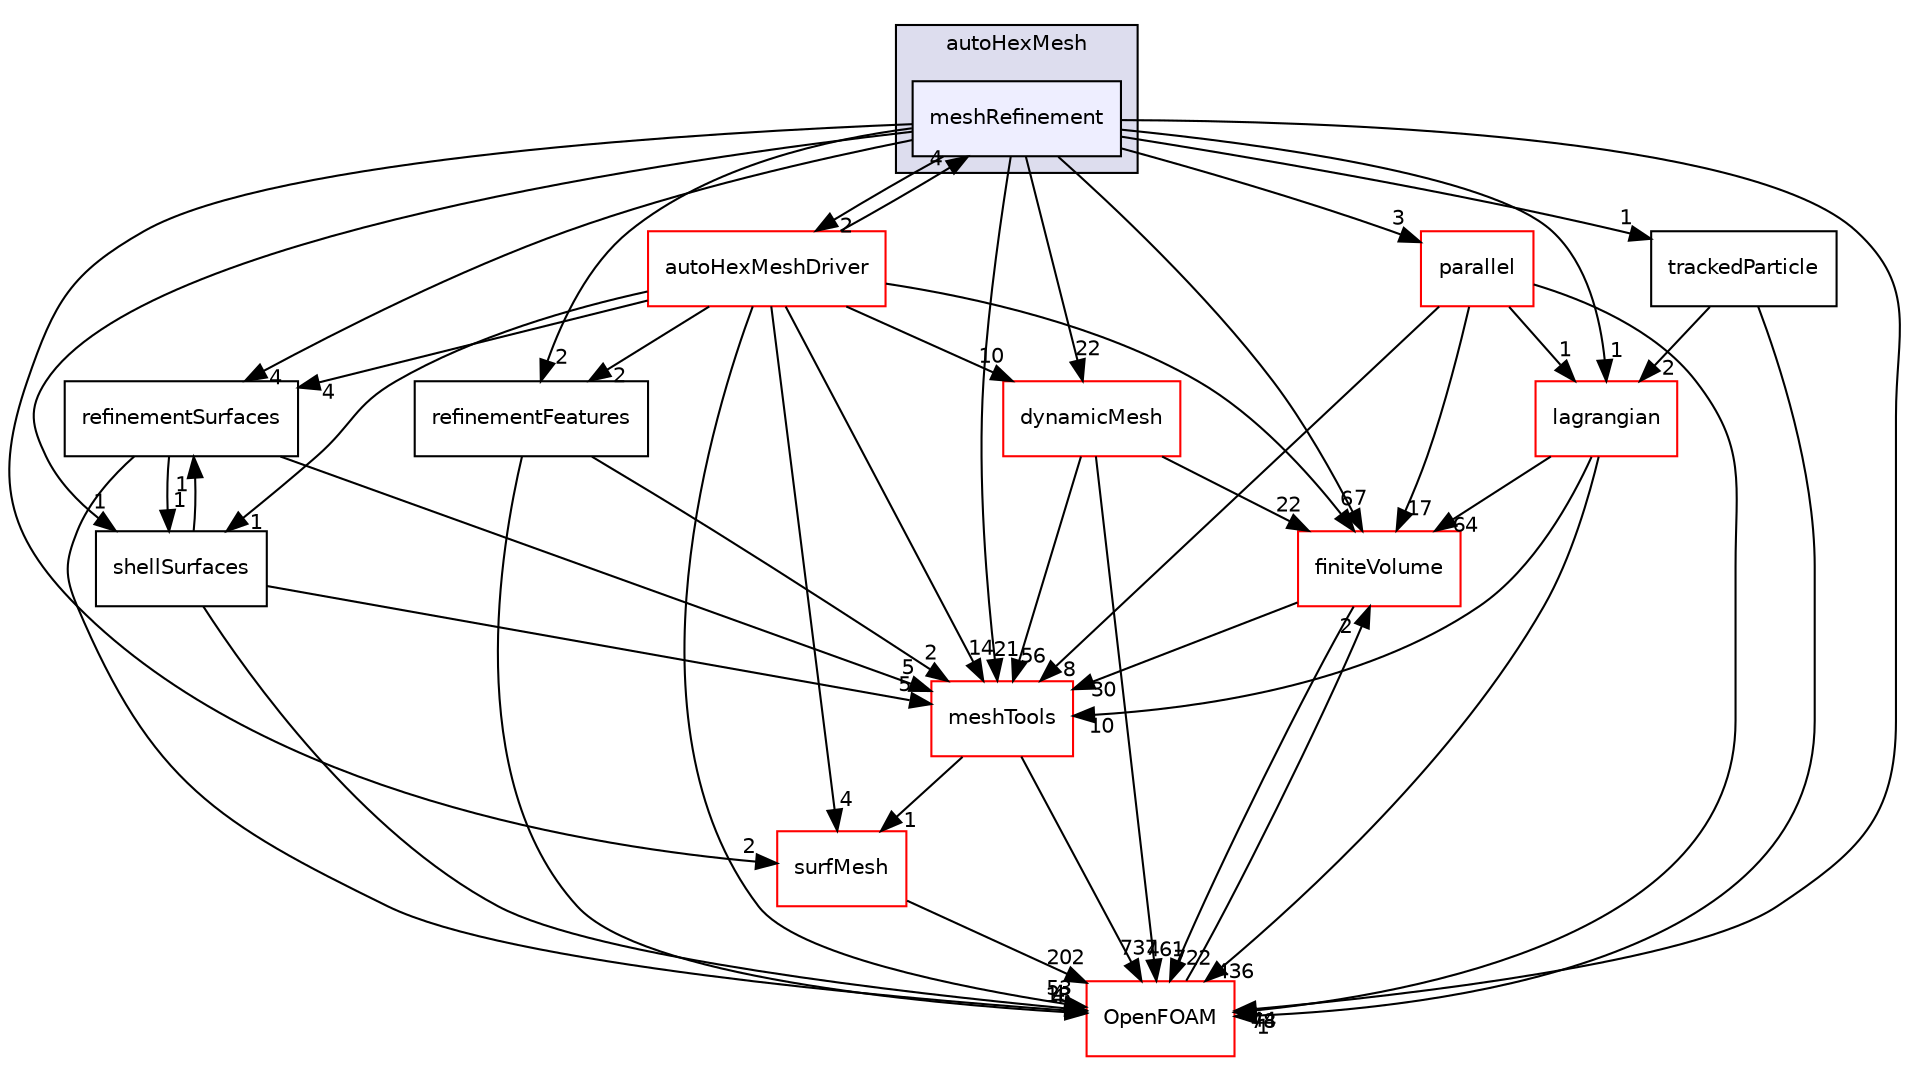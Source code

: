 digraph "src/mesh/autoMesh/autoHexMesh/meshRefinement" {
  bgcolor=transparent;
  compound=true
  node [ fontsize="10", fontname="Helvetica"];
  edge [ labelfontsize="10", labelfontname="Helvetica"];
  subgraph clusterdir_2ed70c589061122d8c252fc1024d37eb {
    graph [ bgcolor="#ddddee", pencolor="black", label="autoHexMesh" fontname="Helvetica", fontsize="10", URL="dir_2ed70c589061122d8c252fc1024d37eb.html"]
  dir_13a20c14e7e4ec675a9e8693c94f98d4 [shape=box, label="meshRefinement", style="filled", fillcolor="#eeeeff", pencolor="black", URL="dir_13a20c14e7e4ec675a9e8693c94f98d4.html"];
  }
  dir_9bd15774b555cf7259a6fa18f99fe99b [shape=box label="finiteVolume" color="red" URL="dir_9bd15774b555cf7259a6fa18f99fe99b.html"];
  dir_678733bdf2b96948c1118f58bd1a2258 [shape=box label="refinementSurfaces" URL="dir_678733bdf2b96948c1118f58bd1a2258.html"];
  dir_6feb14b72aacbbd369ffe2b1e4b3bfb6 [shape=box label="shellSurfaces" URL="dir_6feb14b72aacbbd369ffe2b1e4b3bfb6.html"];
  dir_0a88fe22feb23ce5f078a04a1df67721 [shape=box label="surfMesh" color="red" URL="dir_0a88fe22feb23ce5f078a04a1df67721.html"];
  dir_ae30ad0bef50cf391b24c614251bb9fd [shape=box label="meshTools" color="red" URL="dir_ae30ad0bef50cf391b24c614251bb9fd.html"];
  dir_e40d7e692b2544400f3ba01090e39a1a [shape=box label="refinementFeatures" URL="dir_e40d7e692b2544400f3ba01090e39a1a.html"];
  dir_63742796c427c97a292c80f7db71da36 [shape=box label="dynamicMesh" color="red" URL="dir_63742796c427c97a292c80f7db71da36.html"];
  dir_72b2b5518d1565784443265ec6729f79 [shape=box label="parallel" color="red" URL="dir_72b2b5518d1565784443265ec6729f79.html"];
  dir_a4c6b2cc7c246ae75e729d303ab27485 [shape=box label="autoHexMeshDriver" color="red" URL="dir_a4c6b2cc7c246ae75e729d303ab27485.html"];
  dir_c5473ff19b20e6ec4dfe5c310b3778a8 [shape=box label="OpenFOAM" color="red" URL="dir_c5473ff19b20e6ec4dfe5c310b3778a8.html"];
  dir_f8c25efc4b6f6a8502a42d5af7554d23 [shape=box label="lagrangian" color="red" URL="dir_f8c25efc4b6f6a8502a42d5af7554d23.html"];
  dir_6b463425d08ebd531ef0a0ac63b3ea50 [shape=box label="trackedParticle" URL="dir_6b463425d08ebd531ef0a0ac63b3ea50.html"];
  dir_9bd15774b555cf7259a6fa18f99fe99b->dir_ae30ad0bef50cf391b24c614251bb9fd [headlabel="30", labeldistance=1.5 headhref="dir_000881_001727.html"];
  dir_9bd15774b555cf7259a6fa18f99fe99b->dir_c5473ff19b20e6ec4dfe5c310b3778a8 [headlabel="722", labeldistance=1.5 headhref="dir_000881_001873.html"];
  dir_678733bdf2b96948c1118f58bd1a2258->dir_6feb14b72aacbbd369ffe2b1e4b3bfb6 [headlabel="1", labeldistance=1.5 headhref="dir_001707_001708.html"];
  dir_678733bdf2b96948c1118f58bd1a2258->dir_ae30ad0bef50cf391b24c614251bb9fd [headlabel="5", labeldistance=1.5 headhref="dir_001707_001727.html"];
  dir_678733bdf2b96948c1118f58bd1a2258->dir_c5473ff19b20e6ec4dfe5c310b3778a8 [headlabel="13", labeldistance=1.5 headhref="dir_001707_001873.html"];
  dir_6feb14b72aacbbd369ffe2b1e4b3bfb6->dir_678733bdf2b96948c1118f58bd1a2258 [headlabel="1", labeldistance=1.5 headhref="dir_001708_001707.html"];
  dir_6feb14b72aacbbd369ffe2b1e4b3bfb6->dir_ae30ad0bef50cf391b24c614251bb9fd [headlabel="5", labeldistance=1.5 headhref="dir_001708_001727.html"];
  dir_6feb14b72aacbbd369ffe2b1e4b3bfb6->dir_c5473ff19b20e6ec4dfe5c310b3778a8 [headlabel="4", labeldistance=1.5 headhref="dir_001708_001873.html"];
  dir_0a88fe22feb23ce5f078a04a1df67721->dir_c5473ff19b20e6ec4dfe5c310b3778a8 [headlabel="202", labeldistance=1.5 headhref="dir_002665_001873.html"];
  dir_ae30ad0bef50cf391b24c614251bb9fd->dir_0a88fe22feb23ce5f078a04a1df67721 [headlabel="1", labeldistance=1.5 headhref="dir_001727_002665.html"];
  dir_ae30ad0bef50cf391b24c614251bb9fd->dir_c5473ff19b20e6ec4dfe5c310b3778a8 [headlabel="737", labeldistance=1.5 headhref="dir_001727_001873.html"];
  dir_e40d7e692b2544400f3ba01090e39a1a->dir_ae30ad0bef50cf391b24c614251bb9fd [headlabel="2", labeldistance=1.5 headhref="dir_001706_001727.html"];
  dir_e40d7e692b2544400f3ba01090e39a1a->dir_c5473ff19b20e6ec4dfe5c310b3778a8 [headlabel="4", labeldistance=1.5 headhref="dir_001706_001873.html"];
  dir_63742796c427c97a292c80f7db71da36->dir_9bd15774b555cf7259a6fa18f99fe99b [headlabel="22", labeldistance=1.5 headhref="dir_000789_000881.html"];
  dir_63742796c427c97a292c80f7db71da36->dir_ae30ad0bef50cf391b24c614251bb9fd [headlabel="56", labeldistance=1.5 headhref="dir_000789_001727.html"];
  dir_63742796c427c97a292c80f7db71da36->dir_c5473ff19b20e6ec4dfe5c310b3778a8 [headlabel="461", labeldistance=1.5 headhref="dir_000789_001873.html"];
  dir_13a20c14e7e4ec675a9e8693c94f98d4->dir_9bd15774b555cf7259a6fa18f99fe99b [headlabel="7", labeldistance=1.5 headhref="dir_001705_000881.html"];
  dir_13a20c14e7e4ec675a9e8693c94f98d4->dir_678733bdf2b96948c1118f58bd1a2258 [headlabel="4", labeldistance=1.5 headhref="dir_001705_001707.html"];
  dir_13a20c14e7e4ec675a9e8693c94f98d4->dir_6feb14b72aacbbd369ffe2b1e4b3bfb6 [headlabel="1", labeldistance=1.5 headhref="dir_001705_001708.html"];
  dir_13a20c14e7e4ec675a9e8693c94f98d4->dir_0a88fe22feb23ce5f078a04a1df67721 [headlabel="2", labeldistance=1.5 headhref="dir_001705_002665.html"];
  dir_13a20c14e7e4ec675a9e8693c94f98d4->dir_ae30ad0bef50cf391b24c614251bb9fd [headlabel="21", labeldistance=1.5 headhref="dir_001705_001727.html"];
  dir_13a20c14e7e4ec675a9e8693c94f98d4->dir_e40d7e692b2544400f3ba01090e39a1a [headlabel="2", labeldistance=1.5 headhref="dir_001705_001706.html"];
  dir_13a20c14e7e4ec675a9e8693c94f98d4->dir_63742796c427c97a292c80f7db71da36 [headlabel="22", labeldistance=1.5 headhref="dir_001705_000789.html"];
  dir_13a20c14e7e4ec675a9e8693c94f98d4->dir_72b2b5518d1565784443265ec6729f79 [headlabel="3", labeldistance=1.5 headhref="dir_001705_002404.html"];
  dir_13a20c14e7e4ec675a9e8693c94f98d4->dir_a4c6b2cc7c246ae75e729d303ab27485 [headlabel="2", labeldistance=1.5 headhref="dir_001705_001698.html"];
  dir_13a20c14e7e4ec675a9e8693c94f98d4->dir_c5473ff19b20e6ec4dfe5c310b3778a8 [headlabel="44", labeldistance=1.5 headhref="dir_001705_001873.html"];
  dir_13a20c14e7e4ec675a9e8693c94f98d4->dir_f8c25efc4b6f6a8502a42d5af7554d23 [headlabel="1", labeldistance=1.5 headhref="dir_001705_001340.html"];
  dir_13a20c14e7e4ec675a9e8693c94f98d4->dir_6b463425d08ebd531ef0a0ac63b3ea50 [headlabel="1", labeldistance=1.5 headhref="dir_001705_001709.html"];
  dir_72b2b5518d1565784443265ec6729f79->dir_9bd15774b555cf7259a6fa18f99fe99b [headlabel="17", labeldistance=1.5 headhref="dir_002404_000881.html"];
  dir_72b2b5518d1565784443265ec6729f79->dir_ae30ad0bef50cf391b24c614251bb9fd [headlabel="8", labeldistance=1.5 headhref="dir_002404_001727.html"];
  dir_72b2b5518d1565784443265ec6729f79->dir_c5473ff19b20e6ec4dfe5c310b3778a8 [headlabel="78", labeldistance=1.5 headhref="dir_002404_001873.html"];
  dir_72b2b5518d1565784443265ec6729f79->dir_f8c25efc4b6f6a8502a42d5af7554d23 [headlabel="1", labeldistance=1.5 headhref="dir_002404_001340.html"];
  dir_c5473ff19b20e6ec4dfe5c310b3778a8->dir_9bd15774b555cf7259a6fa18f99fe99b [headlabel="2", labeldistance=1.5 headhref="dir_001873_000881.html"];
  dir_a4c6b2cc7c246ae75e729d303ab27485->dir_9bd15774b555cf7259a6fa18f99fe99b [headlabel="6", labeldistance=1.5 headhref="dir_001698_000881.html"];
  dir_a4c6b2cc7c246ae75e729d303ab27485->dir_678733bdf2b96948c1118f58bd1a2258 [headlabel="4", labeldistance=1.5 headhref="dir_001698_001707.html"];
  dir_a4c6b2cc7c246ae75e729d303ab27485->dir_6feb14b72aacbbd369ffe2b1e4b3bfb6 [headlabel="1", labeldistance=1.5 headhref="dir_001698_001708.html"];
  dir_a4c6b2cc7c246ae75e729d303ab27485->dir_0a88fe22feb23ce5f078a04a1df67721 [headlabel="4", labeldistance=1.5 headhref="dir_001698_002665.html"];
  dir_a4c6b2cc7c246ae75e729d303ab27485->dir_ae30ad0bef50cf391b24c614251bb9fd [headlabel="14", labeldistance=1.5 headhref="dir_001698_001727.html"];
  dir_a4c6b2cc7c246ae75e729d303ab27485->dir_e40d7e692b2544400f3ba01090e39a1a [headlabel="2", labeldistance=1.5 headhref="dir_001698_001706.html"];
  dir_a4c6b2cc7c246ae75e729d303ab27485->dir_63742796c427c97a292c80f7db71da36 [headlabel="10", labeldistance=1.5 headhref="dir_001698_000789.html"];
  dir_a4c6b2cc7c246ae75e729d303ab27485->dir_13a20c14e7e4ec675a9e8693c94f98d4 [headlabel="4", labeldistance=1.5 headhref="dir_001698_001705.html"];
  dir_a4c6b2cc7c246ae75e729d303ab27485->dir_c5473ff19b20e6ec4dfe5c310b3778a8 [headlabel="53", labeldistance=1.5 headhref="dir_001698_001873.html"];
  dir_f8c25efc4b6f6a8502a42d5af7554d23->dir_9bd15774b555cf7259a6fa18f99fe99b [headlabel="64", labeldistance=1.5 headhref="dir_001340_000881.html"];
  dir_f8c25efc4b6f6a8502a42d5af7554d23->dir_ae30ad0bef50cf391b24c614251bb9fd [headlabel="10", labeldistance=1.5 headhref="dir_001340_001727.html"];
  dir_f8c25efc4b6f6a8502a42d5af7554d23->dir_c5473ff19b20e6ec4dfe5c310b3778a8 [headlabel="436", labeldistance=1.5 headhref="dir_001340_001873.html"];
  dir_6b463425d08ebd531ef0a0ac63b3ea50->dir_c5473ff19b20e6ec4dfe5c310b3778a8 [headlabel="1", labeldistance=1.5 headhref="dir_001709_001873.html"];
  dir_6b463425d08ebd531ef0a0ac63b3ea50->dir_f8c25efc4b6f6a8502a42d5af7554d23 [headlabel="2", labeldistance=1.5 headhref="dir_001709_001340.html"];
}

